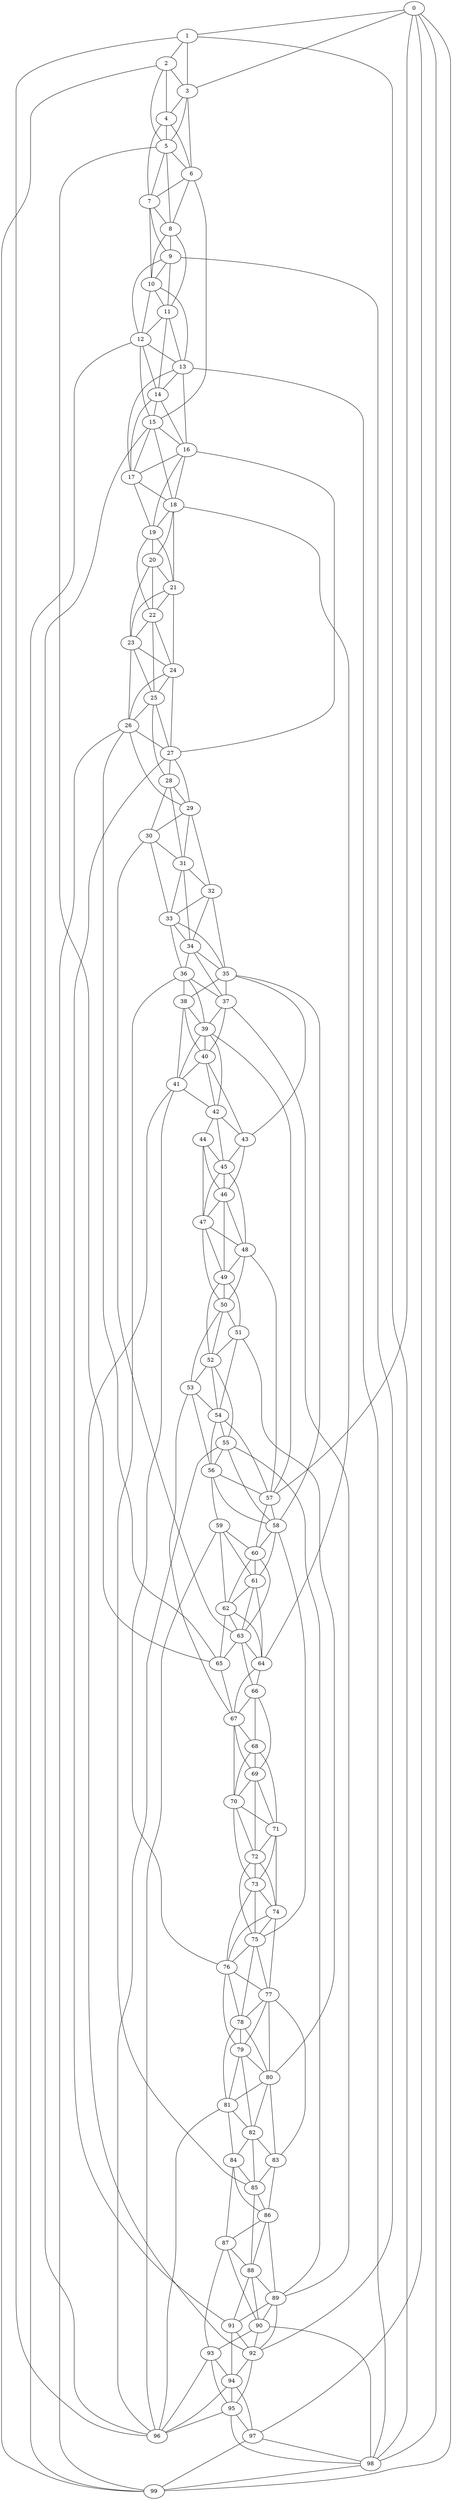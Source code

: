 strict graph "watts_strogatz_graph(100,6,0.1)" {
0;
1;
2;
3;
4;
5;
6;
7;
8;
9;
10;
11;
12;
13;
14;
15;
16;
17;
18;
19;
20;
21;
22;
23;
24;
25;
26;
27;
28;
29;
30;
31;
32;
33;
34;
35;
36;
37;
38;
39;
40;
41;
42;
43;
44;
45;
46;
47;
48;
49;
50;
51;
52;
53;
54;
55;
56;
57;
58;
59;
60;
61;
62;
63;
64;
65;
66;
67;
68;
69;
70;
71;
72;
73;
74;
75;
76;
77;
78;
79;
80;
81;
82;
83;
84;
85;
86;
87;
88;
89;
90;
91;
92;
93;
94;
95;
96;
97;
98;
99;
0 -- 1  [is_available=True, prob="0.615870285847"];
0 -- 3  [is_available=True, prob="1.0"];
0 -- 97  [is_available=True, prob="0.591627562936"];
0 -- 98  [is_available=True, prob="0.353016594196"];
0 -- 99  [is_available=True, prob="0.768066690523"];
0 -- 57  [is_available=True, prob="0.190696926036"];
1 -- 96  [is_available=True, prob="0.191818120031"];
1 -- 2  [is_available=True, prob="0.299889303346"];
1 -- 98  [is_available=True, prob="1.0"];
1 -- 3  [is_available=True, prob="0.961645126651"];
2 -- 3  [is_available=True, prob="0.6099677479"];
2 -- 4  [is_available=True, prob="0.516680271023"];
2 -- 5  [is_available=True, prob="1.0"];
2 -- 99  [is_available=True, prob="1.0"];
3 -- 4  [is_available=True, prob="1.0"];
3 -- 5  [is_available=True, prob="0.652445328087"];
3 -- 6  [is_available=True, prob="0.640798926126"];
4 -- 5  [is_available=True, prob="0.189897112864"];
4 -- 6  [is_available=True, prob="0.291286863164"];
4 -- 7  [is_available=True, prob="0.112742363126"];
5 -- 65  [is_available=True, prob="1.0"];
5 -- 6  [is_available=True, prob="0.641021903332"];
5 -- 7  [is_available=True, prob="0.261630595639"];
5 -- 8  [is_available=True, prob="0.601032545859"];
6 -- 7  [is_available=True, prob="1.0"];
6 -- 8  [is_available=True, prob="0.292264574555"];
6 -- 15  [is_available=True, prob="1.0"];
7 -- 8  [is_available=True, prob="0.209503363346"];
7 -- 9  [is_available=True, prob="0.959691975889"];
7 -- 10  [is_available=True, prob="1.0"];
8 -- 9  [is_available=True, prob="0.660722862971"];
8 -- 10  [is_available=True, prob="1.0"];
8 -- 11  [is_available=True, prob="1.0"];
9 -- 10  [is_available=True, prob="0.359191464124"];
9 -- 11  [is_available=True, prob="0.978145753613"];
9 -- 12  [is_available=True, prob="1.0"];
9 -- 92  [is_available=True, prob="0.382979190093"];
10 -- 11  [is_available=True, prob="0.825646679653"];
10 -- 12  [is_available=True, prob="0.371817156576"];
10 -- 13  [is_available=True, prob="0.594801923918"];
11 -- 12  [is_available=True, prob="1.0"];
11 -- 13  [is_available=True, prob="0.559873788223"];
11 -- 14  [is_available=True, prob="0.950283449435"];
12 -- 99  [is_available=True, prob="0.710785659383"];
12 -- 13  [is_available=True, prob="0.0304475233995"];
12 -- 14  [is_available=True, prob="1.0"];
12 -- 15  [is_available=True, prob="1.0"];
13 -- 98  [is_available=True, prob="0.663519527731"];
13 -- 14  [is_available=True, prob="0.0206966298071"];
13 -- 16  [is_available=True, prob="0.999732142243"];
13 -- 17  [is_available=True, prob="0.273358049666"];
14 -- 15  [is_available=True, prob="0.646514339224"];
14 -- 16  [is_available=True, prob="0.490301930776"];
14 -- 17  [is_available=True, prob="0.696202721074"];
15 -- 96  [is_available=True, prob="0.792275450229"];
15 -- 16  [is_available=True, prob="0.595888493316"];
15 -- 17  [is_available=True, prob="0.809929408895"];
15 -- 18  [is_available=True, prob="0.284841794842"];
16 -- 17  [is_available=True, prob="0.335572214145"];
16 -- 18  [is_available=True, prob="0.697758346939"];
16 -- 19  [is_available=True, prob="0.469644951842"];
16 -- 27  [is_available=True, prob="0.188768803632"];
17 -- 18  [is_available=True, prob="0.712298377324"];
17 -- 19  [is_available=True, prob="1.0"];
18 -- 64  [is_available=True, prob="0.728904334489"];
18 -- 19  [is_available=True, prob="0.919944260362"];
18 -- 20  [is_available=True, prob="0.827523958814"];
18 -- 21  [is_available=True, prob="0.92892765952"];
19 -- 20  [is_available=True, prob="1.0"];
19 -- 21  [is_available=True, prob="0.669777228695"];
19 -- 22  [is_available=True, prob="1.0"];
20 -- 21  [is_available=True, prob="0.949821261679"];
20 -- 22  [is_available=True, prob="1.0"];
20 -- 23  [is_available=True, prob="0.754814414229"];
21 -- 22  [is_available=True, prob="0.197221974209"];
21 -- 23  [is_available=True, prob="0.96702573099"];
21 -- 24  [is_available=True, prob="0.620271101745"];
22 -- 23  [is_available=True, prob="0.805233211493"];
22 -- 24  [is_available=True, prob="1.0"];
22 -- 25  [is_available=True, prob="0.623564740942"];
23 -- 24  [is_available=True, prob="0.638376771168"];
23 -- 25  [is_available=True, prob="0.775470940348"];
23 -- 26  [is_available=True, prob="0.271507869433"];
24 -- 25  [is_available=True, prob="0.858636903038"];
24 -- 26  [is_available=True, prob="0.670614805134"];
24 -- 27  [is_available=True, prob="0.585159032396"];
25 -- 26  [is_available=True, prob="0.224238220034"];
25 -- 27  [is_available=True, prob="0.31630922882"];
25 -- 28  [is_available=True, prob="0.0368361600091"];
26 -- 65  [is_available=True, prob="0.719236650787"];
26 -- 99  [is_available=True, prob="0.228611103586"];
26 -- 27  [is_available=True, prob="0.0012692122941"];
26 -- 29  [is_available=True, prob="0.476018509713"];
27 -- 91  [is_available=True, prob="0.348525796942"];
27 -- 28  [is_available=True, prob="0.136365457069"];
27 -- 29  [is_available=True, prob="0.680336585645"];
28 -- 29  [is_available=True, prob="1.0"];
28 -- 30  [is_available=True, prob="0.0522582885226"];
28 -- 31  [is_available=True, prob="0.790563115627"];
29 -- 32  [is_available=True, prob="1.0"];
29 -- 30  [is_available=True, prob="0.463017804299"];
29 -- 31  [is_available=True, prob="1.0"];
30 -- 33  [is_available=True, prob="0.420384878875"];
30 -- 63  [is_available=True, prob="0.319396690048"];
30 -- 31  [is_available=True, prob="0.917589632628"];
31 -- 32  [is_available=True, prob="0.281298645011"];
31 -- 33  [is_available=True, prob="0.425496473005"];
31 -- 34  [is_available=True, prob="0.809413850367"];
32 -- 33  [is_available=True, prob="0.417527570057"];
32 -- 34  [is_available=True, prob="0.914703205921"];
32 -- 35  [is_available=True, prob="1.0"];
33 -- 34  [is_available=True, prob="0.57462826302"];
33 -- 35  [is_available=True, prob="0.602083643097"];
33 -- 36  [is_available=True, prob="0.119007192499"];
34 -- 35  [is_available=True, prob="0.81965865633"];
34 -- 36  [is_available=True, prob="0.098471096827"];
34 -- 37  [is_available=True, prob="0.592468928937"];
35 -- 37  [is_available=True, prob="0.337245370685"];
35 -- 38  [is_available=True, prob="0.515293492822"];
35 -- 43  [is_available=True, prob="1.0"];
35 -- 58  [is_available=True, prob="1.0"];
36 -- 37  [is_available=True, prob="0.368791177947"];
36 -- 38  [is_available=True, prob="1.0"];
36 -- 39  [is_available=True, prob="0.0963075681129"];
36 -- 85  [is_available=True, prob="1.0"];
37 -- 39  [is_available=True, prob="0.0154463906072"];
37 -- 40  [is_available=True, prob="1.0"];
37 -- 89  [is_available=True, prob="0.25695563203"];
38 -- 39  [is_available=True, prob="0.425052092099"];
38 -- 40  [is_available=True, prob="1.0"];
38 -- 41  [is_available=True, prob="0.48141191846"];
39 -- 40  [is_available=True, prob="0.709573946367"];
39 -- 41  [is_available=True, prob="0.0384001712901"];
39 -- 42  [is_available=True, prob="1.0"];
39 -- 57  [is_available=True, prob="1.0"];
40 -- 41  [is_available=True, prob="0.209249739478"];
40 -- 42  [is_available=True, prob="0.32317952989"];
40 -- 43  [is_available=True, prob="1.0"];
41 -- 76  [is_available=True, prob="0.268105225908"];
41 -- 42  [is_available=True, prob="0.461020278458"];
41 -- 92  [is_available=True, prob="0.728687107582"];
42 -- 43  [is_available=True, prob="0.372960736622"];
42 -- 44  [is_available=True, prob="1.0"];
42 -- 45  [is_available=True, prob="0.086971711668"];
43 -- 45  [is_available=True, prob="0.323383279329"];
43 -- 46  [is_available=True, prob="1.0"];
44 -- 45  [is_available=True, prob="1.0"];
44 -- 46  [is_available=True, prob="0.80838615234"];
44 -- 47  [is_available=True, prob="1.0"];
45 -- 46  [is_available=True, prob="1.0"];
45 -- 47  [is_available=True, prob="1.0"];
45 -- 48  [is_available=True, prob="0.15453997824"];
46 -- 47  [is_available=True, prob="0.415186696907"];
46 -- 48  [is_available=True, prob="0.934686149363"];
46 -- 49  [is_available=True, prob="0.523072956858"];
47 -- 48  [is_available=True, prob="1.0"];
47 -- 49  [is_available=True, prob="0.0479338589603"];
47 -- 50  [is_available=True, prob="0.533213393147"];
48 -- 49  [is_available=True, prob="0.301311634967"];
48 -- 50  [is_available=True, prob="0.736021182964"];
48 -- 57  [is_available=True, prob="0.941531287689"];
49 -- 50  [is_available=True, prob="0.426762252206"];
49 -- 51  [is_available=True, prob="1.0"];
49 -- 52  [is_available=True, prob="0.103335328518"];
50 -- 51  [is_available=True, prob="0.684097926704"];
50 -- 52  [is_available=True, prob="0.916126941222"];
50 -- 53  [is_available=True, prob="1.0"];
51 -- 80  [is_available=True, prob="0.231731048177"];
51 -- 52  [is_available=True, prob="0.212103140622"];
51 -- 54  [is_available=True, prob="0.28327487456"];
52 -- 53  [is_available=True, prob="0.434239109503"];
52 -- 54  [is_available=True, prob="0.227585816973"];
52 -- 55  [is_available=True, prob="0.257044102594"];
53 -- 67  [is_available=True, prob="1.0"];
53 -- 54  [is_available=True, prob="1.0"];
53 -- 56  [is_available=True, prob="0.364858528222"];
54 -- 55  [is_available=True, prob="0.174114892611"];
54 -- 56  [is_available=True, prob="0.143281713801"];
54 -- 57  [is_available=True, prob="0.758799023968"];
55 -- 96  [is_available=True, prob="0.476004913325"];
55 -- 56  [is_available=True, prob="0.853732790472"];
55 -- 89  [is_available=True, prob="0.414843537418"];
55 -- 58  [is_available=True, prob="1.0"];
56 -- 57  [is_available=True, prob="0.836036731137"];
56 -- 58  [is_available=True, prob="1.0"];
56 -- 59  [is_available=True, prob="0.432305684131"];
57 -- 58  [is_available=True, prob="1.0"];
57 -- 60  [is_available=True, prob="0.43667230237"];
58 -- 75  [is_available=True, prob="0.352425137574"];
58 -- 60  [is_available=True, prob="1.0"];
58 -- 61  [is_available=True, prob="0.209363222043"];
59 -- 96  [is_available=True, prob="1.0"];
59 -- 60  [is_available=True, prob="0.931227090001"];
59 -- 61  [is_available=True, prob="1.0"];
59 -- 62  [is_available=True, prob="1.0"];
60 -- 61  [is_available=True, prob="1.0"];
60 -- 62  [is_available=True, prob="0.954144814829"];
60 -- 63  [is_available=True, prob="1.0"];
61 -- 64  [is_available=True, prob="0.760797876898"];
61 -- 62  [is_available=True, prob="0.931648724983"];
61 -- 63  [is_available=True, prob="0.0371741962366"];
62 -- 64  [is_available=True, prob="0.822101337666"];
62 -- 65  [is_available=True, prob="0.347083357788"];
62 -- 63  [is_available=True, prob="0.197518000634"];
63 -- 64  [is_available=True, prob="0.105644179973"];
63 -- 65  [is_available=True, prob="0.554863945758"];
63 -- 66  [is_available=True, prob="1.0"];
64 -- 66  [is_available=True, prob="0.17290424562"];
64 -- 67  [is_available=True, prob="0.306892388303"];
65 -- 67  [is_available=True, prob="1.0"];
66 -- 67  [is_available=True, prob="0.981816915192"];
66 -- 68  [is_available=True, prob="0.208335459068"];
66 -- 69  [is_available=True, prob="1.0"];
67 -- 68  [is_available=True, prob="1.0"];
67 -- 69  [is_available=True, prob="0.423975838786"];
67 -- 70  [is_available=True, prob="1.0"];
68 -- 69  [is_available=True, prob="0.101298635707"];
68 -- 70  [is_available=True, prob="0.747481875257"];
68 -- 71  [is_available=True, prob="0.0933080058946"];
69 -- 70  [is_available=True, prob="0.74224186848"];
69 -- 71  [is_available=True, prob="0.0643306030509"];
69 -- 72  [is_available=True, prob="0.558484064955"];
70 -- 71  [is_available=True, prob="0.261862025211"];
70 -- 72  [is_available=True, prob="0.474443020727"];
70 -- 73  [is_available=True, prob="0.727486570173"];
71 -- 72  [is_available=True, prob="1.0"];
71 -- 73  [is_available=True, prob="0.906451583293"];
71 -- 74  [is_available=True, prob="0.426938250076"];
72 -- 73  [is_available=True, prob="0.530706885321"];
72 -- 74  [is_available=True, prob="0.623378229036"];
72 -- 75  [is_available=True, prob="1.0"];
73 -- 74  [is_available=True, prob="0.520739969765"];
73 -- 75  [is_available=True, prob="0.359901485928"];
73 -- 76  [is_available=True, prob="0.170530386574"];
74 -- 75  [is_available=True, prob="0.383610520844"];
74 -- 76  [is_available=True, prob="0.0920319763629"];
74 -- 77  [is_available=True, prob="0.961409999551"];
75 -- 76  [is_available=True, prob="1.0"];
75 -- 77  [is_available=True, prob="0.905526369741"];
75 -- 78  [is_available=True, prob="1.0"];
76 -- 77  [is_available=True, prob="1.0"];
76 -- 78  [is_available=True, prob="0.684139040898"];
76 -- 79  [is_available=True, prob="0.349733493658"];
77 -- 78  [is_available=True, prob="1.0"];
77 -- 79  [is_available=True, prob="1.0"];
77 -- 80  [is_available=True, prob="0.84455675203"];
77 -- 83  [is_available=True, prob="0.319359621074"];
78 -- 79  [is_available=True, prob="1.0"];
78 -- 80  [is_available=True, prob="0.297438130813"];
78 -- 81  [is_available=True, prob="1.0"];
79 -- 80  [is_available=True, prob="0.822232083422"];
79 -- 81  [is_available=True, prob="1.0"];
79 -- 82  [is_available=True, prob="1.0"];
80 -- 81  [is_available=True, prob="0.363415656484"];
80 -- 82  [is_available=True, prob="0.790577183899"];
80 -- 83  [is_available=True, prob="1.0"];
81 -- 96  [is_available=True, prob="0.213816749673"];
81 -- 82  [is_available=True, prob="0.395226837801"];
81 -- 84  [is_available=True, prob="0.830166598802"];
82 -- 83  [is_available=True, prob="0.30723816353"];
82 -- 84  [is_available=True, prob="0.0543955136383"];
82 -- 85  [is_available=True, prob="0.714257318271"];
83 -- 85  [is_available=True, prob="0.402067547504"];
83 -- 86  [is_available=True, prob="0.821557532677"];
84 -- 85  [is_available=True, prob="1.0"];
84 -- 86  [is_available=True, prob="1.0"];
84 -- 87  [is_available=True, prob="1.0"];
85 -- 86  [is_available=True, prob="1.0"];
85 -- 88  [is_available=True, prob="1.0"];
86 -- 87  [is_available=True, prob="0.387588683346"];
86 -- 88  [is_available=True, prob="0.375020211544"];
86 -- 89  [is_available=True, prob="0.669306129408"];
87 -- 88  [is_available=True, prob="0.513169652292"];
87 -- 90  [is_available=True, prob="0.79699343128"];
87 -- 93  [is_available=True, prob="0.768238435977"];
88 -- 89  [is_available=True, prob="0.195655533752"];
88 -- 90  [is_available=True, prob="1.0"];
88 -- 91  [is_available=True, prob="1.0"];
89 -- 90  [is_available=True, prob="1.0"];
89 -- 91  [is_available=True, prob="0.352392827598"];
89 -- 92  [is_available=True, prob="0.438006984185"];
90 -- 98  [is_available=True, prob="1.0"];
90 -- 92  [is_available=True, prob="0.290875952807"];
90 -- 93  [is_available=True, prob="0.366139800868"];
91 -- 92  [is_available=True, prob="0.859596370836"];
91 -- 94  [is_available=True, prob="0.665076969059"];
92 -- 94  [is_available=True, prob="1.0"];
92 -- 95  [is_available=True, prob="0.45867220123"];
93 -- 96  [is_available=True, prob="0.0827502170569"];
93 -- 94  [is_available=True, prob="0.518324770635"];
93 -- 95  [is_available=True, prob="0.376844887556"];
94 -- 96  [is_available=True, prob="0.350961388172"];
94 -- 97  [is_available=True, prob="1.0"];
94 -- 95  [is_available=True, prob="1.0"];
95 -- 96  [is_available=True, prob="0.671220439544"];
95 -- 97  [is_available=True, prob="0.295174603296"];
95 -- 98  [is_available=True, prob="0.878844715181"];
97 -- 98  [is_available=True, prob="1.0"];
97 -- 99  [is_available=True, prob="0.263691293908"];
98 -- 99  [is_available=True, prob="0.921537530711"];
}
